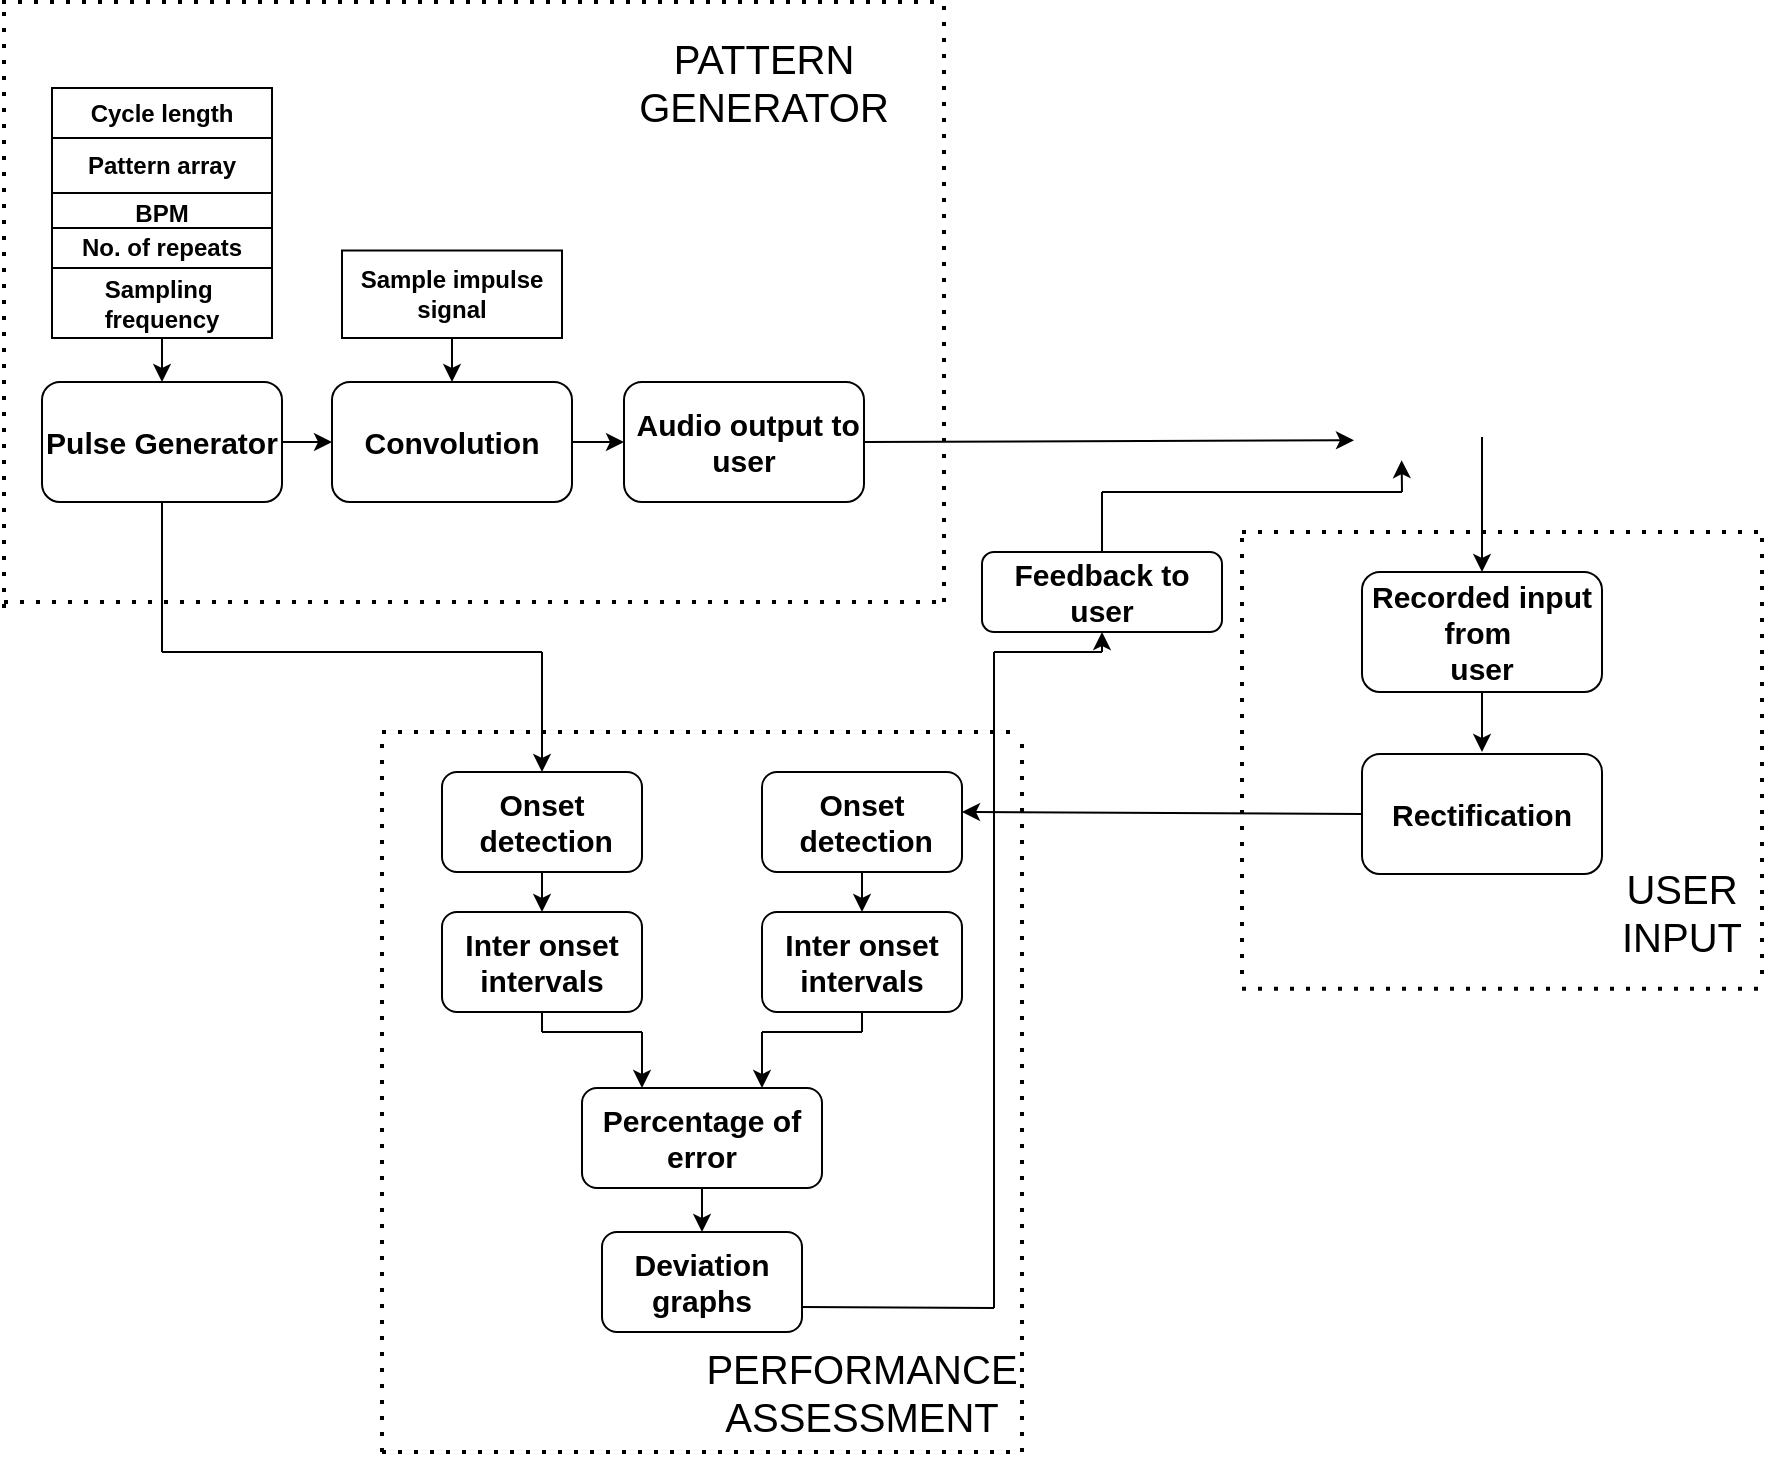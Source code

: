 <mxfile version="13.9.9" type="github"><diagram id="wOhZJiOMAV8q375pRkV9" name="Page-1"><mxGraphModel dx="2827" dy="1193" grid="1" gridSize="10" guides="1" tooltips="1" connect="1" arrows="1" fold="1" page="1" pageScale="1" pageWidth="850" pageHeight="1100" math="0" shadow="0"><root><mxCell id="0"/><mxCell id="1" parent="0"/><mxCell id="PHGUXKN-N_QX1FNfryun-5" value="" style="endArrow=none;dashed=1;html=1;dashPattern=1 3;strokeWidth=2;" edge="1" parent="1"><mxGeometry width="50" height="50" relative="1" as="geometry"><mxPoint x="-15" y="490" as="sourcePoint"/><mxPoint x="-15" y="187" as="targetPoint"/></mxGeometry></mxCell><mxCell id="PHGUXKN-N_QX1FNfryun-7" value="" style="endArrow=none;dashed=1;html=1;dashPattern=1 3;strokeWidth=2;" edge="1" parent="1"><mxGeometry width="50" height="50" relative="1" as="geometry"><mxPoint x="455" y="487" as="sourcePoint"/><mxPoint x="455" y="187" as="targetPoint"/></mxGeometry></mxCell><mxCell id="PHGUXKN-N_QX1FNfryun-8" value="" style="endArrow=none;dashed=1;html=1;dashPattern=1 3;strokeWidth=2;" edge="1" parent="1"><mxGeometry width="50" height="50" relative="1" as="geometry"><mxPoint x="-15" y="487" as="sourcePoint"/><mxPoint x="455" y="487" as="targetPoint"/></mxGeometry></mxCell><mxCell id="PHGUXKN-N_QX1FNfryun-9" value="" style="endArrow=none;dashed=1;html=1;dashPattern=1 3;strokeWidth=2;" edge="1" parent="1"><mxGeometry width="50" height="50" relative="1" as="geometry"><mxPoint x="604" y="673" as="sourcePoint"/><mxPoint x="604" y="452" as="targetPoint"/></mxGeometry></mxCell><mxCell id="PHGUXKN-N_QX1FNfryun-10" value="" style="endArrow=none;dashed=1;html=1;dashPattern=1 3;strokeWidth=2;" edge="1" parent="1"><mxGeometry width="50" height="50" relative="1" as="geometry"><mxPoint x="604" y="452" as="sourcePoint"/><mxPoint x="864" y="452" as="targetPoint"/></mxGeometry></mxCell><mxCell id="PHGUXKN-N_QX1FNfryun-11" value="" style="endArrow=none;dashed=1;html=1;dashPattern=1 3;strokeWidth=2;" edge="1" parent="1"><mxGeometry width="50" height="50" relative="1" as="geometry"><mxPoint x="864" y="673" as="sourcePoint"/><mxPoint x="864" y="452" as="targetPoint"/></mxGeometry></mxCell><mxCell id="PHGUXKN-N_QX1FNfryun-12" value="" style="endArrow=none;dashed=1;html=1;dashPattern=1 3;strokeWidth=2;" edge="1" parent="1"><mxGeometry width="50" height="50" relative="1" as="geometry"><mxPoint x="604" y="680.43" as="sourcePoint"/><mxPoint x="864" y="680.43" as="targetPoint"/></mxGeometry></mxCell><mxCell id="PHGUXKN-N_QX1FNfryun-15" value="&lt;b&gt;BPM&lt;/b&gt;" style="rounded=0;whiteSpace=wrap;html=1;" vertex="1" parent="1"><mxGeometry x="9" y="280" width="110" height="25" as="geometry"/></mxCell><mxCell id="PHGUXKN-N_QX1FNfryun-16" value="&lt;b&gt;No. of repeats&lt;/b&gt;" style="rounded=0;whiteSpace=wrap;html=1;" vertex="1" parent="1"><mxGeometry x="9" y="300" width="110" height="20" as="geometry"/></mxCell><mxCell id="PHGUXKN-N_QX1FNfryun-17" value="&lt;b&gt;Cycle length&lt;/b&gt;" style="rounded=0;whiteSpace=wrap;html=1;" vertex="1" parent="1"><mxGeometry x="9" y="230" width="110" height="25" as="geometry"/></mxCell><mxCell id="PHGUXKN-N_QX1FNfryun-18" value="&lt;font style=&quot;font-size: 12px&quot;&gt;&lt;b&gt;Sampling&lt;/b&gt;&amp;nbsp;&lt;br&gt;&lt;b&gt;frequency&lt;/b&gt;&lt;/font&gt;" style="rounded=0;whiteSpace=wrap;html=1;" vertex="1" parent="1"><mxGeometry x="9" y="320" width="110" height="35" as="geometry"/></mxCell><mxCell id="PHGUXKN-N_QX1FNfryun-21" value="&lt;font style=&quot;font-size: 15px&quot;&gt;&lt;b&gt;Convolution&lt;/b&gt;&lt;/font&gt;" style="rounded=1;whiteSpace=wrap;html=1;" vertex="1" parent="1"><mxGeometry x="149" y="377" width="120" height="60" as="geometry"/></mxCell><mxCell id="PHGUXKN-N_QX1FNfryun-22" value="&lt;font style=&quot;font-size: 15px&quot;&gt;&lt;b&gt;&amp;nbsp;Audio output to &lt;br&gt;user&lt;/b&gt;&lt;/font&gt;" style="rounded=1;whiteSpace=wrap;html=1;" vertex="1" parent="1"><mxGeometry x="295" y="377" width="120" height="60" as="geometry"/></mxCell><mxCell id="PHGUXKN-N_QX1FNfryun-24" value="&lt;b&gt;&lt;font style=&quot;font-size: 12px&quot;&gt;Sample impulse signal&lt;/font&gt;&lt;/b&gt;" style="rounded=0;whiteSpace=wrap;html=1;" vertex="1" parent="1"><mxGeometry x="154" y="311.25" width="110" height="43.75" as="geometry"/></mxCell><mxCell id="PHGUXKN-N_QX1FNfryun-25" value="&lt;b style=&quot;font-size: 15px&quot;&gt;Recorded input from&amp;nbsp;&lt;br&gt;user&lt;/b&gt;" style="rounded=1;whiteSpace=wrap;html=1;" vertex="1" parent="1"><mxGeometry x="664" y="472" width="120" height="60" as="geometry"/></mxCell><mxCell id="PHGUXKN-N_QX1FNfryun-27" value="&lt;b style=&quot;font-size: 15px&quot;&gt;Rectification&lt;br&gt;&lt;/b&gt;" style="rounded=1;whiteSpace=wrap;html=1;" vertex="1" parent="1"><mxGeometry x="664" y="563" width="120" height="60" as="geometry"/></mxCell><mxCell id="PHGUXKN-N_QX1FNfryun-28" value="" style="endArrow=none;dashed=1;html=1;dashPattern=1 3;strokeWidth=2;" edge="1" parent="1"><mxGeometry width="50" height="50" relative="1" as="geometry"><mxPoint x="174" y="912" as="sourcePoint"/><mxPoint x="174" y="552" as="targetPoint"/></mxGeometry></mxCell><mxCell id="PHGUXKN-N_QX1FNfryun-29" value="" style="endArrow=none;dashed=1;html=1;dashPattern=1 3;strokeWidth=2;" edge="1" parent="1"><mxGeometry width="50" height="50" relative="1" as="geometry"><mxPoint x="494" y="912" as="sourcePoint"/><mxPoint x="494" y="552" as="targetPoint"/></mxGeometry></mxCell><mxCell id="PHGUXKN-N_QX1FNfryun-30" value="" style="endArrow=none;dashed=1;html=1;dashPattern=1 3;strokeWidth=2;" edge="1" parent="1"><mxGeometry width="50" height="50" relative="1" as="geometry"><mxPoint x="174" y="552" as="sourcePoint"/><mxPoint x="494" y="552" as="targetPoint"/></mxGeometry></mxCell><mxCell id="PHGUXKN-N_QX1FNfryun-31" value="&lt;b&gt;&lt;span style=&quot;font-size: 15px&quot;&gt;Onset&lt;br&gt;&amp;nbsp;detection&lt;/span&gt;&lt;/b&gt;" style="rounded=1;whiteSpace=wrap;html=1;" vertex="1" parent="1"><mxGeometry x="204" y="572" width="100" height="50" as="geometry"/></mxCell><mxCell id="PHGUXKN-N_QX1FNfryun-32" value="&lt;b&gt;&lt;span style=&quot;font-size: 15px&quot;&gt;Onset&lt;br&gt;&amp;nbsp;detection&lt;/span&gt;&lt;/b&gt;" style="rounded=1;whiteSpace=wrap;html=1;" vertex="1" parent="1"><mxGeometry x="364" y="572" width="100" height="50" as="geometry"/></mxCell><mxCell id="PHGUXKN-N_QX1FNfryun-33" value="&lt;b&gt;&lt;span style=&quot;font-size: 15px&quot;&gt;Inter onset intervals&lt;br&gt;&lt;/span&gt;&lt;/b&gt;" style="rounded=1;whiteSpace=wrap;html=1;" vertex="1" parent="1"><mxGeometry x="204" y="642.0" width="100" height="50" as="geometry"/></mxCell><mxCell id="PHGUXKN-N_QX1FNfryun-34" value="&lt;b&gt;&lt;span style=&quot;font-size: 15px&quot;&gt;Inter onset intervals&lt;/span&gt;&lt;/b&gt;" style="rounded=1;whiteSpace=wrap;html=1;" vertex="1" parent="1"><mxGeometry x="364" y="642.0" width="100" height="50" as="geometry"/></mxCell><mxCell id="PHGUXKN-N_QX1FNfryun-35" value="&lt;b&gt;&lt;span style=&quot;font-size: 15px&quot;&gt;Percentage of error&lt;/span&gt;&lt;/b&gt;" style="rounded=1;whiteSpace=wrap;html=1;" vertex="1" parent="1"><mxGeometry x="274" y="730.0" width="120" height="50" as="geometry"/></mxCell><mxCell id="PHGUXKN-N_QX1FNfryun-37" value="&lt;b&gt;&lt;span style=&quot;font-size: 15px&quot;&gt;Deviation graphs&lt;/span&gt;&lt;/b&gt;" style="rounded=1;whiteSpace=wrap;html=1;" vertex="1" parent="1"><mxGeometry x="284" y="802.0" width="100" height="50" as="geometry"/></mxCell><mxCell id="PHGUXKN-N_QX1FNfryun-39" value="" style="endArrow=none;dashed=1;html=1;dashPattern=1 3;strokeWidth=2;" edge="1" parent="1"><mxGeometry width="50" height="50" relative="1" as="geometry"><mxPoint x="174" y="912.0" as="sourcePoint"/><mxPoint x="494" y="912.0" as="targetPoint"/></mxGeometry></mxCell><mxCell id="PHGUXKN-N_QX1FNfryun-40" value="&lt;font style=&quot;font-size: 20px&quot;&gt;PATTERN GENERATOR&lt;/font&gt;" style="text;html=1;strokeColor=none;fillColor=none;align=center;verticalAlign=middle;whiteSpace=wrap;rounded=0;strokeWidth=20;" vertex="1" parent="1"><mxGeometry x="345" y="217" width="40" height="20" as="geometry"/></mxCell><mxCell id="PHGUXKN-N_QX1FNfryun-42" value="&lt;span style=&quot;font-size: 20px&quot;&gt;USER&lt;br&gt;INPUT&lt;/span&gt;" style="text;html=1;strokeColor=none;fillColor=none;align=center;verticalAlign=middle;whiteSpace=wrap;rounded=0;strokeWidth=20;" vertex="1" parent="1"><mxGeometry x="804" y="632.01" width="40" height="20" as="geometry"/></mxCell><mxCell id="PHGUXKN-N_QX1FNfryun-44" value="&lt;span style=&quot;font-size: 20px&quot;&gt;PERFORMANCE&lt;br&gt;ASSESSMENT&lt;br&gt;&lt;/span&gt;" style="text;html=1;strokeColor=none;fillColor=none;align=center;verticalAlign=middle;whiteSpace=wrap;rounded=0;strokeWidth=20;" vertex="1" parent="1"><mxGeometry x="394" y="872.0" width="40" height="20" as="geometry"/></mxCell><mxCell id="PHGUXKN-N_QX1FNfryun-14" value="&lt;b&gt;Pattern array&lt;/b&gt;" style="rounded=0;whiteSpace=wrap;html=1;align=center;" vertex="1" parent="1"><mxGeometry x="9" y="255" width="110" height="27.5" as="geometry"/></mxCell><mxCell id="PHGUXKN-N_QX1FNfryun-52" value="" style="endArrow=none;dashed=1;html=1;dashPattern=1 3;strokeWidth=2;" edge="1" parent="1"><mxGeometry width="50" height="50" relative="1" as="geometry"><mxPoint x="-16" y="187" as="sourcePoint"/><mxPoint x="455" y="187" as="targetPoint"/></mxGeometry></mxCell><mxCell id="PHGUXKN-N_QX1FNfryun-66" value="" style="endArrow=classic;html=1;exitX=0.5;exitY=1;exitDx=0;exitDy=0;entryX=0.5;entryY=0;entryDx=0;entryDy=0;" edge="1" parent="1" source="PHGUXKN-N_QX1FNfryun-25"><mxGeometry width="50" height="50" relative="1" as="geometry"><mxPoint x="744" y="852" as="sourcePoint"/><mxPoint x="724" y="562" as="targetPoint"/></mxGeometry></mxCell><mxCell id="PHGUXKN-N_QX1FNfryun-72" value="" style="endArrow=classic;html=1;exitX=0.5;exitY=1;exitDx=0;exitDy=0;" edge="1" parent="1" source="PHGUXKN-N_QX1FNfryun-32" target="PHGUXKN-N_QX1FNfryun-34"><mxGeometry width="50" height="50" relative="1" as="geometry"><mxPoint x="424" y="622.0" as="sourcePoint"/><mxPoint x="474" y="572" as="targetPoint"/></mxGeometry></mxCell><mxCell id="PHGUXKN-N_QX1FNfryun-73" value="" style="endArrow=classic;html=1;exitX=0.5;exitY=1;exitDx=0;exitDy=0;entryX=0.5;entryY=0;entryDx=0;entryDy=0;" edge="1" parent="1" source="PHGUXKN-N_QX1FNfryun-31" target="PHGUXKN-N_QX1FNfryun-33"><mxGeometry width="50" height="50" relative="1" as="geometry"><mxPoint x="424" y="622.0" as="sourcePoint"/><mxPoint x="474" y="572" as="targetPoint"/></mxGeometry></mxCell><mxCell id="PHGUXKN-N_QX1FNfryun-75" value="" style="endArrow=none;html=1;exitX=0.5;exitY=1;exitDx=0;exitDy=0;" edge="1" parent="1" source="PHGUXKN-N_QX1FNfryun-33"><mxGeometry width="50" height="50" relative="1" as="geometry"><mxPoint x="424" y="622.0" as="sourcePoint"/><mxPoint x="254" y="702.0" as="targetPoint"/></mxGeometry></mxCell><mxCell id="PHGUXKN-N_QX1FNfryun-76" value="" style="endArrow=none;html=1;" edge="1" parent="1"><mxGeometry width="50" height="50" relative="1" as="geometry"><mxPoint x="254" y="702.0" as="sourcePoint"/><mxPoint x="304" y="702.0" as="targetPoint"/></mxGeometry></mxCell><mxCell id="PHGUXKN-N_QX1FNfryun-79" value="" style="endArrow=classic;html=1;entryX=0.25;entryY=0;entryDx=0;entryDy=0;" edge="1" parent="1" target="PHGUXKN-N_QX1FNfryun-35"><mxGeometry width="50" height="50" relative="1" as="geometry"><mxPoint x="304" y="702.0" as="sourcePoint"/><mxPoint x="374" y="662.0" as="targetPoint"/></mxGeometry></mxCell><mxCell id="PHGUXKN-N_QX1FNfryun-80" value="" style="endArrow=none;html=1;" edge="1" parent="1"><mxGeometry width="50" height="50" relative="1" as="geometry"><mxPoint x="364" y="702.0" as="sourcePoint"/><mxPoint x="414" y="702.0" as="targetPoint"/></mxGeometry></mxCell><mxCell id="PHGUXKN-N_QX1FNfryun-81" value="" style="endArrow=none;html=1;exitX=0.5;exitY=1;exitDx=0;exitDy=0;" edge="1" parent="1" source="PHGUXKN-N_QX1FNfryun-34"><mxGeometry width="50" height="50" relative="1" as="geometry"><mxPoint x="374" y="712.0" as="sourcePoint"/><mxPoint x="414" y="702.0" as="targetPoint"/></mxGeometry></mxCell><mxCell id="PHGUXKN-N_QX1FNfryun-82" value="" style="endArrow=classic;html=1;entryX=0.75;entryY=0;entryDx=0;entryDy=0;" edge="1" parent="1" target="PHGUXKN-N_QX1FNfryun-35"><mxGeometry width="50" height="50" relative="1" as="geometry"><mxPoint x="364" y="702.0" as="sourcePoint"/><mxPoint x="374" y="662.0" as="targetPoint"/></mxGeometry></mxCell><mxCell id="PHGUXKN-N_QX1FNfryun-83" value="" style="endArrow=classic;html=1;exitX=0.5;exitY=1;exitDx=0;exitDy=0;entryX=0.5;entryY=0;entryDx=0;entryDy=0;" edge="1" parent="1" source="PHGUXKN-N_QX1FNfryun-35" target="PHGUXKN-N_QX1FNfryun-37"><mxGeometry width="50" height="50" relative="1" as="geometry"><mxPoint x="314" y="812.0" as="sourcePoint"/><mxPoint x="364" y="762.0" as="targetPoint"/></mxGeometry></mxCell><mxCell id="PHGUXKN-N_QX1FNfryun-90" value="&lt;span style=&quot;font-size: 15px&quot;&gt;&lt;b&gt;Pulse Generator&lt;/b&gt;&lt;/span&gt;" style="rounded=1;whiteSpace=wrap;html=1;" vertex="1" parent="1"><mxGeometry x="4" y="377" width="120" height="60" as="geometry"/></mxCell><mxCell id="PHGUXKN-N_QX1FNfryun-99" value="" style="shape=image;html=1;verticalAlign=top;verticalLabelPosition=bottom;labelBackgroundColor=#ffffff;imageAspect=0;aspect=fixed;image=https://cdn4.iconfinder.com/data/icons/basic-ui-2-line/32/microphone-mic-speak-voice-recorder-128.png;strokeWidth=20;" vertex="1" parent="1"><mxGeometry x="702" y="360.5" width="44" height="44" as="geometry"/></mxCell><mxCell id="PHGUXKN-N_QX1FNfryun-103" value="" style="endArrow=classic;html=1;exitX=0.5;exitY=1;exitDx=0;exitDy=0;entryX=0.5;entryY=0;entryDx=0;entryDy=0;" edge="1" parent="1" source="PHGUXKN-N_QX1FNfryun-99" target="PHGUXKN-N_QX1FNfryun-25"><mxGeometry width="50" height="50" relative="1" as="geometry"><mxPoint x="540" y="554" as="sourcePoint"/><mxPoint x="590" y="504.0" as="targetPoint"/></mxGeometry></mxCell><mxCell id="PHGUXKN-N_QX1FNfryun-124" value="" style="shape=image;html=1;verticalAlign=top;verticalLabelPosition=bottom;labelBackgroundColor=#ffffff;imageAspect=0;aspect=fixed;image=https://cdn4.iconfinder.com/data/icons/business-finance-vol-12-2/512/22-128.png;strokeWidth=20;" vertex="1" parent="1"><mxGeometry x="673" y="258.5" width="102" height="102" as="geometry"/></mxCell><mxCell id="PHGUXKN-N_QX1FNfryun-125" value="" style="shape=image;html=1;verticalAlign=top;verticalLabelPosition=bottom;labelBackgroundColor=#ffffff;imageAspect=0;aspect=fixed;image=https://cdn4.iconfinder.com/data/icons/basic-user-interface-elements/700/user-account-profile-human-avatar-face-head--128.png;strokeWidth=20;" vertex="1" parent="1"><mxGeometry x="660" y="288.5" width="128" height="128" as="geometry"/></mxCell><mxCell id="PHGUXKN-N_QX1FNfryun-126" value="" style="endArrow=classic;html=1;exitX=1;exitY=0.5;exitDx=0;exitDy=0;entryX=0;entryY=0.919;entryDx=0;entryDy=0;entryPerimeter=0;" edge="1" parent="1" source="PHGUXKN-N_QX1FNfryun-22" target="PHGUXKN-N_QX1FNfryun-125"><mxGeometry width="50" height="50" relative="1" as="geometry"><mxPoint x="714" y="532" as="sourcePoint"/><mxPoint x="574" y="407" as="targetPoint"/></mxGeometry></mxCell><mxCell id="PHGUXKN-N_QX1FNfryun-127" value="" style="endArrow=classic;html=1;exitX=0;exitY=0.5;exitDx=0;exitDy=0;" edge="1" parent="1" source="PHGUXKN-N_QX1FNfryun-27"><mxGeometry width="50" height="50" relative="1" as="geometry"><mxPoint x="784" y="522" as="sourcePoint"/><mxPoint x="464" y="592" as="targetPoint"/></mxGeometry></mxCell><mxCell id="PHGUXKN-N_QX1FNfryun-133" value="" style="endArrow=none;html=1;exitX=0.5;exitY=1;exitDx=0;exitDy=0;" edge="1" parent="1" source="PHGUXKN-N_QX1FNfryun-90"><mxGeometry width="50" height="50" relative="1" as="geometry"><mxPoint x="494" y="582" as="sourcePoint"/><mxPoint x="64" y="512" as="targetPoint"/></mxGeometry></mxCell><mxCell id="PHGUXKN-N_QX1FNfryun-134" value="" style="endArrow=none;html=1;" edge="1" parent="1"><mxGeometry width="50" height="50" relative="1" as="geometry"><mxPoint x="64" y="512" as="sourcePoint"/><mxPoint x="254" y="512" as="targetPoint"/></mxGeometry></mxCell><mxCell id="PHGUXKN-N_QX1FNfryun-135" value="" style="endArrow=classic;html=1;entryX=0.5;entryY=0;entryDx=0;entryDy=0;" edge="1" parent="1" target="PHGUXKN-N_QX1FNfryun-31"><mxGeometry width="50" height="50" relative="1" as="geometry"><mxPoint x="254" y="512" as="sourcePoint"/><mxPoint x="544" y="532" as="targetPoint"/></mxGeometry></mxCell><mxCell id="PHGUXKN-N_QX1FNfryun-138" value="" style="endArrow=none;html=1;" edge="1" parent="1"><mxGeometry width="50" height="50" relative="1" as="geometry"><mxPoint x="480" y="552" as="sourcePoint"/><mxPoint x="480" y="512" as="targetPoint"/></mxGeometry></mxCell><mxCell id="PHGUXKN-N_QX1FNfryun-140" value="&lt;span style=&quot;font-size: 15px&quot;&gt;&lt;b&gt;Feedback to user&lt;/b&gt;&lt;/span&gt;" style="rounded=1;whiteSpace=wrap;html=1;" vertex="1" parent="1"><mxGeometry x="474" y="462" width="120" height="40" as="geometry"/></mxCell><mxCell id="PHGUXKN-N_QX1FNfryun-141" value="" style="endArrow=none;html=1;" edge="1" parent="1"><mxGeometry width="50" height="50" relative="1" as="geometry"><mxPoint x="480" y="512" as="sourcePoint"/><mxPoint x="534" y="512" as="targetPoint"/></mxGeometry></mxCell><mxCell id="PHGUXKN-N_QX1FNfryun-142" value="" style="endArrow=classic;html=1;entryX=0.5;entryY=1;entryDx=0;entryDy=0;" edge="1" parent="1" target="PHGUXKN-N_QX1FNfryun-140"><mxGeometry width="50" height="50" relative="1" as="geometry"><mxPoint x="534" y="512" as="sourcePoint"/><mxPoint x="564" y="542" as="targetPoint"/></mxGeometry></mxCell><mxCell id="PHGUXKN-N_QX1FNfryun-143" value="" style="endArrow=none;html=1;" edge="1" parent="1"><mxGeometry width="50" height="50" relative="1" as="geometry"><mxPoint x="534" y="462" as="sourcePoint"/><mxPoint x="534" y="432" as="targetPoint"/></mxGeometry></mxCell><mxCell id="PHGUXKN-N_QX1FNfryun-145" value="" style="endArrow=none;html=1;" edge="1" parent="1"><mxGeometry width="50" height="50" relative="1" as="geometry"><mxPoint x="534" y="432" as="sourcePoint"/><mxPoint x="684" y="432" as="targetPoint"/></mxGeometry></mxCell><mxCell id="PHGUXKN-N_QX1FNfryun-146" value="" style="endArrow=classic;html=1;entryX=0.186;entryY=0.997;entryDx=0;entryDy=0;entryPerimeter=0;" edge="1" parent="1" target="PHGUXKN-N_QX1FNfryun-125"><mxGeometry width="50" height="50" relative="1" as="geometry"><mxPoint x="684" y="432" as="sourcePoint"/><mxPoint x="564" y="542" as="targetPoint"/></mxGeometry></mxCell><mxCell id="PHGUXKN-N_QX1FNfryun-147" value="" style="endArrow=classic;html=1;exitX=0.5;exitY=1;exitDx=0;exitDy=0;" edge="1" parent="1" source="PHGUXKN-N_QX1FNfryun-18" target="PHGUXKN-N_QX1FNfryun-90"><mxGeometry width="50" height="50" relative="1" as="geometry"><mxPoint x="339" y="550" as="sourcePoint"/><mxPoint x="389" y="500" as="targetPoint"/></mxGeometry></mxCell><mxCell id="PHGUXKN-N_QX1FNfryun-148" value="" style="endArrow=classic;html=1;exitX=0.5;exitY=1;exitDx=0;exitDy=0;entryX=0.5;entryY=0;entryDx=0;entryDy=0;" edge="1" parent="1" source="PHGUXKN-N_QX1FNfryun-24" target="PHGUXKN-N_QX1FNfryun-21"><mxGeometry width="50" height="50" relative="1" as="geometry"><mxPoint x="339" y="550" as="sourcePoint"/><mxPoint x="389" y="500" as="targetPoint"/></mxGeometry></mxCell><mxCell id="PHGUXKN-N_QX1FNfryun-149" value="" style="endArrow=classic;html=1;exitX=1;exitY=0.5;exitDx=0;exitDy=0;entryX=0;entryY=0.5;entryDx=0;entryDy=0;" edge="1" parent="1" source="PHGUXKN-N_QX1FNfryun-90" target="PHGUXKN-N_QX1FNfryun-21"><mxGeometry width="50" height="50" relative="1" as="geometry"><mxPoint x="339" y="550" as="sourcePoint"/><mxPoint x="389" y="500" as="targetPoint"/></mxGeometry></mxCell><mxCell id="PHGUXKN-N_QX1FNfryun-150" value="" style="endArrow=classic;html=1;exitX=1;exitY=0.5;exitDx=0;exitDy=0;entryX=0;entryY=0.5;entryDx=0;entryDy=0;" edge="1" parent="1" source="PHGUXKN-N_QX1FNfryun-21" target="PHGUXKN-N_QX1FNfryun-22"><mxGeometry width="50" height="50" relative="1" as="geometry"><mxPoint x="339" y="550" as="sourcePoint"/><mxPoint x="389" y="500" as="targetPoint"/></mxGeometry></mxCell><mxCell id="PHGUXKN-N_QX1FNfryun-151" value="" style="endArrow=none;html=1;exitX=1;exitY=0.75;exitDx=0;exitDy=0;" edge="1" parent="1" source="PHGUXKN-N_QX1FNfryun-37"><mxGeometry width="50" height="50" relative="1" as="geometry"><mxPoint x="460" y="650" as="sourcePoint"/><mxPoint x="480" y="840" as="targetPoint"/></mxGeometry></mxCell><mxCell id="PHGUXKN-N_QX1FNfryun-152" value="" style="endArrow=none;html=1;" edge="1" parent="1"><mxGeometry width="50" height="50" relative="1" as="geometry"><mxPoint x="480" y="840" as="sourcePoint"/><mxPoint x="480" y="550" as="targetPoint"/></mxGeometry></mxCell></root></mxGraphModel></diagram></mxfile>